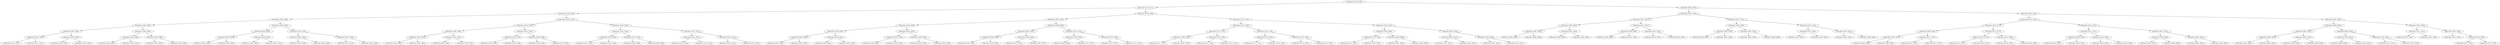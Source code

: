 digraph G{
1862673178 [label="Node{data=[2818, 2818]}"]
1862673178 -> 329120585
329120585 [label="Node{data=[2317, 2317]}"]
329120585 -> 1475289267
1475289267 [label="Node{data=[2285, 2285]}"]
1475289267 -> 655905606
655905606 [label="Node{data=[2000, 2000]}"]
655905606 -> 2044246604
2044246604 [label="Node{data=[1962, 1962]}"]
2044246604 -> 98783629
98783629 [label="Node{data=[1958, 1958]}"]
98783629 -> 723981114
723981114 [label="Node{data=[1947, 1947]}"]
723981114 -> 1312876411
1312876411 [label="Node{data=[1821, 1821]}"]
723981114 -> 1920351781
1920351781 [label="Node{data=[1957, 1957]}"]
98783629 -> 1837524703
1837524703 [label="Node{data=[1960, 1960]}"]
1837524703 -> 2125137558
2125137558 [label="Node{data=[1959, 1959]}"]
1837524703 -> 932793607
932793607 [label="Node{data=[1961, 1961]}"]
2044246604 -> 1960696519
1960696519 [label="Node{data=[1996, 1996]}"]
1960696519 -> 716433949
716433949 [label="Node{data=[1964, 1964]}"]
716433949 -> 202032747
202032747 [label="Node{data=[1963, 1963]}"]
716433949 -> 1896235928
1896235928 [label="Node{data=[1965, 1965]}"]
1960696519 -> 1796715677
1796715677 [label="Node{data=[1998, 1998]}"]
1796715677 -> 1581336800
1581336800 [label="Node{data=[1997, 1997]}"]
1796715677 -> 69395677
69395677 [label="Node{data=[1999, 1999]}"]
655905606 -> 1207663938
1207663938 [label="Node{data=[2008, 2008]}"]
1207663938 -> 287214204
287214204 [label="Node{data=[2004, 2004]}"]
287214204 -> 1162663671
1162663671 [label="Node{data=[2002, 2002]}"]
1162663671 -> 1448855183
1448855183 [label="Node{data=[2001, 2001]}"]
1162663671 -> 1247191147
1247191147 [label="Node{data=[2003, 2003]}"]
287214204 -> 796827191
796827191 [label="Node{data=[2006, 2006]}"]
796827191 -> 203824705
203824705 [label="Node{data=[2005, 2005]}"]
796827191 -> 71421684
71421684 [label="Node{data=[2007, 2007]}"]
1207663938 -> 2070635503
2070635503 [label="Node{data=[2100, 2100]}"]
2070635503 -> 549438867
549438867 [label="Node{data=[2082, 2082]}"]
549438867 -> 475464659
475464659 [label="Node{data=[2058, 2058]}"]
549438867 -> 376133827
376133827 [label="Node{data=[2099, 2099]}"]
2070635503 -> 910112250
910112250 [label="Node{data=[2283, 2283]}"]
910112250 -> 1752366579
1752366579 [label="Node{data=[2115, 2115]}"]
910112250 -> 1285501621
1285501621 [label="Node{data=[2284, 2284]}"]
1475289267 -> 8312485
8312485 [label="Node{data=[2301, 2301]}"]
8312485 -> 1327604661
1327604661 [label="Node{data=[2293, 2293]}"]
1327604661 -> 818102983
818102983 [label="Node{data=[2289, 2289]}"]
818102983 -> 92062960
92062960 [label="Node{data=[2287, 2287]}"]
92062960 -> 1933701380
1933701380 [label="Node{data=[2286, 2286]}"]
92062960 -> 834656466
834656466 [label="Node{data=[2288, 2288]}"]
818102983 -> 465596760
465596760 [label="Node{data=[2291, 2291]}"]
465596760 -> 2021162388
2021162388 [label="Node{data=[2290, 2290]}"]
465596760 -> 72182350
72182350 [label="Node{data=[2292, 2292]}"]
1327604661 -> 1274760029
1274760029 [label="Node{data=[2297, 2297]}"]
1274760029 -> 1395243467
1395243467 [label="Node{data=[2295, 2295]}"]
1395243467 -> 1745283815
1745283815 [label="Node{data=[2294, 2294]}"]
1395243467 -> 133620403
133620403 [label="Node{data=[2296, 2296]}"]
1274760029 -> 382136499
382136499 [label="Node{data=[2299, 2299]}"]
382136499 -> 146797633
146797633 [label="Node{data=[2298, 2298]}"]
382136499 -> 1471243875
1471243875 [label="Node{data=[2300, 2300]}"]
8312485 -> 1734534492
1734534492 [label="Node{data=[2309, 2309]}"]
1734534492 -> 1174458987
1174458987 [label="Node{data=[2305, 2305]}"]
1174458987 -> 829041430
829041430 [label="Node{data=[2303, 2303]}"]
829041430 -> 1840562470
1840562470 [label="Node{data=[2302, 2302]}"]
829041430 -> 487363017
487363017 [label="Node{data=[2304, 2304]}"]
1174458987 -> 1566542729
1566542729 [label="Node{data=[2307, 2307]}"]
1566542729 -> 1032665519
1032665519 [label="Node{data=[2306, 2306]}"]
1566542729 -> 1987801801
1987801801 [label="Node{data=[2308, 2308]}"]
1734534492 -> 260056854
260056854 [label="Node{data=[2313, 2313]}"]
260056854 -> 782427820
782427820 [label="Node{data=[2311, 2311]}"]
782427820 -> 2058805910
2058805910 [label="Node{data=[2310, 2310]}"]
782427820 -> 1475754547
1475754547 [label="Node{data=[2312, 2312]}"]
260056854 -> 1497370444
1497370444 [label="Node{data=[2315, 2315]}"]
1497370444 -> 1626211662
1626211662 [label="Node{data=[2314, 2314]}"]
1497370444 -> 763488663
763488663 [label="Node{data=[2316, 2316]}"]
329120585 -> 1270901174
1270901174 [label="Node{data=[2706, 2706]}"]
1270901174 -> 304297453
304297453 [label="Node{data=[2637, 2637]}"]
304297453 -> 41391762
41391762 [label="Node{data=[2629, 2629]}"]
41391762 -> 546834970
546834970 [label="Node{data=[2544, 2544]}"]
546834970 -> 1750948454
1750948454 [label="Node{data=[2362, 2362]}"]
1750948454 -> 1666877149
1666877149 [label="Node{data=[2345, 2345]}"]
1750948454 -> 1562861346
1562861346 [label="Node{data=[2365, 2365]}"]
546834970 -> 1024411206
1024411206 [label="Node{data=[2592, 2592]}"]
1024411206 -> 1057207787
1057207787 [label="Node{data=[2583, 2583]}"]
1024411206 -> 140030136
140030136 [label="Node{data=[2628, 2628]}"]
41391762 -> 1877024990
1877024990 [label="Node{data=[2633, 2633]}"]
1877024990 -> 672884242
672884242 [label="Node{data=[2631, 2631]}"]
672884242 -> 177549847
177549847 [label="Node{data=[2630, 2630]}"]
672884242 -> 1199935117
1199935117 [label="Node{data=[2632, 2632]}"]
1877024990 -> 553955699
553955699 [label="Node{data=[2635, 2635]}"]
553955699 -> 1381787831
1381787831 [label="Node{data=[2634, 2634]}"]
553955699 -> 1903881569
1903881569 [label="Node{data=[2636, 2636]}"]
304297453 -> 450950181
450950181 [label="Node{data=[2698, 2698]}"]
450950181 -> 510349603
510349603 [label="Node{data=[2641, 2641]}"]
510349603 -> 801348489
801348489 [label="Node{data=[2639, 2639]}"]
801348489 -> 158628597
158628597 [label="Node{data=[2638, 2638]}"]
801348489 -> 338224674
338224674 [label="Node{data=[2640, 2640]}"]
510349603 -> 1351503821
1351503821 [label="Node{data=[2643, 2643]}"]
1351503821 -> 1663207814
1663207814 [label="Node{data=[2642, 2642]}"]
1351503821 -> 1227613381
1227613381 [label="Node{data=[2697, 2697]}"]
450950181 -> 442565172
442565172 [label="Node{data=[2702, 2702]}"]
442565172 -> 951309970
951309970 [label="Node{data=[2700, 2700]}"]
951309970 -> 1328154299
1328154299 [label="Node{data=[2699, 2699]}"]
951309970 -> 1496440407
1496440407 [label="Node{data=[2701, 2701]}"]
442565172 -> 1263736807
1263736807 [label="Node{data=[2704, 2704]}"]
1263736807 -> 1844596569
1844596569 [label="Node{data=[2703, 2703]}"]
1263736807 -> 1920107394
1920107394 [label="Node{data=[2705, 2705]}"]
1270901174 -> 635844861
635844861 [label="Node{data=[2734, 2734]}"]
635844861 -> 1985605513
1985605513 [label="Node{data=[2726, 2726]}"]
1985605513 -> 154074780
154074780 [label="Node{data=[2710, 2710]}"]
154074780 -> 1864762024
1864762024 [label="Node{data=[2708, 2708]}"]
1864762024 -> 2073296481
2073296481 [label="Node{data=[2707, 2707]}"]
1864762024 -> 1116693309
1116693309 [label="Node{data=[2709, 2709]}"]
154074780 -> 1009500142
1009500142 [label="Node{data=[2724, 2724]}"]
1009500142 -> 1665653121
1665653121 [label="Node{data=[2723, 2723]}"]
1009500142 -> 121852798
121852798 [label="Node{data=[2725, 2725]}"]
1985605513 -> 1047289376
1047289376 [label="Node{data=[2730, 2730]}"]
1047289376 -> 1599685324
1599685324 [label="Node{data=[2728, 2728]}"]
1599685324 -> 34538359
34538359 [label="Node{data=[2727, 2727]}"]
1599685324 -> 524974315
524974315 [label="Node{data=[2729, 2729]}"]
1047289376 -> 1133226108
1133226108 [label="Node{data=[2732, 2732]}"]
1133226108 -> 1456594403
1456594403 [label="Node{data=[2731, 2731]}"]
1133226108 -> 750741749
750741749 [label="Node{data=[2733, 2733]}"]
635844861 -> 1627312297
1627312297 [label="Node{data=[2810, 2810]}"]
1627312297 -> 2124962946
2124962946 [label="Node{data=[2806, 2806]}"]
2124962946 -> 651081841
651081841 [label="Node{data=[2736, 2736]}"]
651081841 -> 1902220445
1902220445 [label="Node{data=[2735, 2735]}"]
651081841 -> 1737255296
1737255296 [label="Node{data=[2795, 2795]}"]
2124962946 -> 1534879167
1534879167 [label="Node{data=[2808, 2808]}"]
1534879167 -> 144851857
144851857 [label="Node{data=[2807, 2807]}"]
1534879167 -> 1973091172
1973091172 [label="Node{data=[2809, 2809]}"]
1627312297 -> 1902005310
1902005310 [label="Node{data=[2814, 2814]}"]
1902005310 -> 1228381751
1228381751 [label="Node{data=[2812, 2812]}"]
1228381751 -> 1402204747
1402204747 [label="Node{data=[2811, 2811]}"]
1228381751 -> 1911583366
1911583366 [label="Node{data=[2813, 2813]}"]
1902005310 -> 1926033210
1926033210 [label="Node{data=[2816, 2816]}"]
1926033210 -> 125768050
125768050 [label="Node{data=[2815, 2815]}"]
1926033210 -> 1261611644
1261611644 [label="Node{data=[2817, 2817]}"]
1862673178 -> 958698974
958698974 [label="Node{data=[4265, 4265]}"]
958698974 -> 738461951
738461951 [label="Node{data=[2915, 2915]}"]
738461951 -> 1401911436
1401911436 [label="Node{data=[2907, 2907]}"]
1401911436 -> 229661131
229661131 [label="Node{data=[2903, 2903]}"]
229661131 -> 279427014
279427014 [label="Node{data=[2856, 2856]}"]
279427014 -> 484972253
484972253 [label="Node{data=[2836, 2836]}"]
279427014 -> 881546964
881546964 [label="Node{data=[2890, 2890]}"]
229661131 -> 997867407
997867407 [label="Node{data=[2905, 2905]}"]
997867407 -> 382641825
382641825 [label="Node{data=[2904, 2904]}"]
997867407 -> 1246499931
1246499931 [label="Node{data=[2906, 2906]}"]
1401911436 -> 614454832
614454832 [label="Node{data=[2911, 2911]}"]
614454832 -> 1324548971
1324548971 [label="Node{data=[2909, 2909]}"]
1324548971 -> 770400186
770400186 [label="Node{data=[2908, 2908]}"]
1324548971 -> 120547472
120547472 [label="Node{data=[2910, 2910]}"]
614454832 -> 1566244883
1566244883 [label="Node{data=[2913, 2913]}"]
1566244883 -> 191211656
191211656 [label="Node{data=[2912, 2912]}"]
1566244883 -> 2089038033
2089038033 [label="Node{data=[2914, 2914]}"]
738461951 -> 1289273
1289273 [label="Node{data=[4131, 4131]}"]
1289273 -> 88960944
88960944 [label="Node{data=[3363, 3363]}"]
88960944 -> 592094841
592094841 [label="Node{data=[3340, 3340]}"]
592094841 -> 2123700345
2123700345 [label="Node{data=[2916, 2916]}"]
592094841 -> 1668944374
1668944374 [label="Node{data=[3362, 3362]}"]
88960944 -> 220512966
220512966 [label="Node{data=[3365, 3365]}"]
220512966 -> 2066470005
2066470005 [label="Node{data=[3364, 3364]}"]
220512966 -> 757816761
757816761 [label="Node{data=[4099, 4099]}"]
1289273 -> 510463051
510463051 [label="Node{data=[4247, 4247]}"]
510463051 -> 896851890
896851890 [label="Node{data=[4192, 4192]}"]
896851890 -> 282672405
282672405 [label="Node{data=[4163, 4163]}"]
896851890 -> 1734900770
1734900770 [label="Node{data=[4203, 4203]}"]
510463051 -> 294730704
294730704 [label="Node{data=[4263, 4263]}"]
294730704 -> 34340639
34340639 [label="Node{data=[4262, 4262]}"]
294730704 -> 1533238238
1533238238 [label="Node{data=[4264, 4264]}"]
958698974 -> 2135864828
2135864828 [label="Node{data=[4821, 4821]}"]
2135864828 -> 1738104446
1738104446 [label="Node{data=[4281, 4281]}"]
1738104446 -> 976725653
976725653 [label="Node{data=[4273, 4273]}"]
976725653 -> 2076948390
2076948390 [label="Node{data=[4269, 4269]}"]
2076948390 -> 1906314358
1906314358 [label="Node{data=[4267, 4267]}"]
1906314358 -> 1550309010
1550309010 [label="Node{data=[4266, 4266]}"]
1906314358 -> 1541656709
1541656709 [label="Node{data=[4268, 4268]}"]
2076948390 -> 2108898008
2108898008 [label="Node{data=[4271, 4271]}"]
2108898008 -> 209803940
209803940 [label="Node{data=[4270, 4270]}"]
2108898008 -> 1848692448
1848692448 [label="Node{data=[4272, 4272]}"]
976725653 -> 731012187
731012187 [label="Node{data=[4277, 4277]}"]
731012187 -> 1335088651
1335088651 [label="Node{data=[4275, 4275]}"]
1335088651 -> 1237442855
1237442855 [label="Node{data=[4274, 4274]}"]
1335088651 -> 560886065
560886065 [label="Node{data=[4276, 4276]}"]
731012187 -> 405242307
405242307 [label="Node{data=[4279, 4279]}"]
405242307 -> 1230319426
1230319426 [label="Node{data=[4278, 4278]}"]
405242307 -> 257636246
257636246 [label="Node{data=[4280, 4280]}"]
1738104446 -> 1575893173
1575893173 [label="Node{data=[4531, 4531]}"]
1575893173 -> 2044957522
2044957522 [label="Node{data=[4527, 4527]}"]
2044957522 -> 422353939
422353939 [label="Node{data=[4283, 4283]}"]
422353939 -> 1335754535
1335754535 [label="Node{data=[4282, 4282]}"]
422353939 -> 1662668273
1662668273 [label="Node{data=[4526, 4526]}"]
2044957522 -> 109456323
109456323 [label="Node{data=[4529, 4529]}"]
109456323 -> 2067260164
2067260164 [label="Node{data=[4528, 4528]}"]
109456323 -> 1542672258
1542672258 [label="Node{data=[4530, 4530]}"]
1575893173 -> 1790436552
1790436552 [label="Node{data=[4817, 4817]}"]
1790436552 -> 1566052974
1566052974 [label="Node{data=[4568, 4568]}"]
1566052974 -> 431219970
431219970 [label="Node{data=[4532, 4532]}"]
1566052974 -> 1484601065
1484601065 [label="Node{data=[4608, 4608]}"]
1790436552 -> 230230154
230230154 [label="Node{data=[4819, 4819]}"]
230230154 -> 275750961
275750961 [label="Node{data=[4818, 4818]}"]
230230154 -> 376622283
376622283 [label="Node{data=[4820, 4820]}"]
2135864828 -> 654928530
654928530 [label="Node{data=[7820, 7820]}"]
654928530 -> 1647430561
1647430561 [label="Node{data=[4829, 4829]}"]
1647430561 -> 254972414
254972414 [label="Node{data=[4825, 4825]}"]
254972414 -> 254148679
254148679 [label="Node{data=[4823, 4823]}"]
254148679 -> 1662498507
1662498507 [label="Node{data=[4822, 4822]}"]
254148679 -> 253167051
253167051 [label="Node{data=[4824, 4824]}"]
254972414 -> 347195574
347195574 [label="Node{data=[4827, 4827]}"]
347195574 -> 724223583
724223583 [label="Node{data=[4826, 4826]}"]
347195574 -> 1976929311
1976929311 [label="Node{data=[4828, 4828]}"]
1647430561 -> 1121707571
1121707571 [label="Node{data=[4844, 4844]}"]
1121707571 -> 1479893670
1479893670 [label="Node{data=[4831, 4831]}"]
1479893670 -> 626020289
626020289 [label="Node{data=[4830, 4830]}"]
1479893670 -> 2084342272
2084342272 [label="Node{data=[4832, 4832]}"]
1121707571 -> 1632305610
1632305610 [label="Node{data=[7818, 7818]}"]
1632305610 -> 311983895
311983895 [label="Node{data=[7817, 7817]}"]
1632305610 -> 890307778
890307778 [label="Node{data=[7819, 7819]}"]
654928530 -> 761652458
761652458 [label="Node{data=[7824, 7824]}"]
761652458 -> 337245661
337245661 [label="Node{data=[7822, 7822]}"]
337245661 -> 1160269966
1160269966 [label="Node{data=[7821, 7821]}"]
337245661 -> 2023914493
2023914493 [label="Node{data=[7823, 7823]}"]
761652458 -> 2061669047
2061669047 [label="Node{data=[7826, 7826]}"]
2061669047 -> 562964267
562964267 [label="Node{data=[7825, 7825]}"]
2061669047 -> 640004020
640004020 [label="Node{data=[7828, 7828]}"]
640004020 -> 1303594270
1303594270 [label="Node{data=[7827, 7827]}"]
640004020 -> 589955381
589955381 [label="Node{data=[7829, 7829]}"]
}